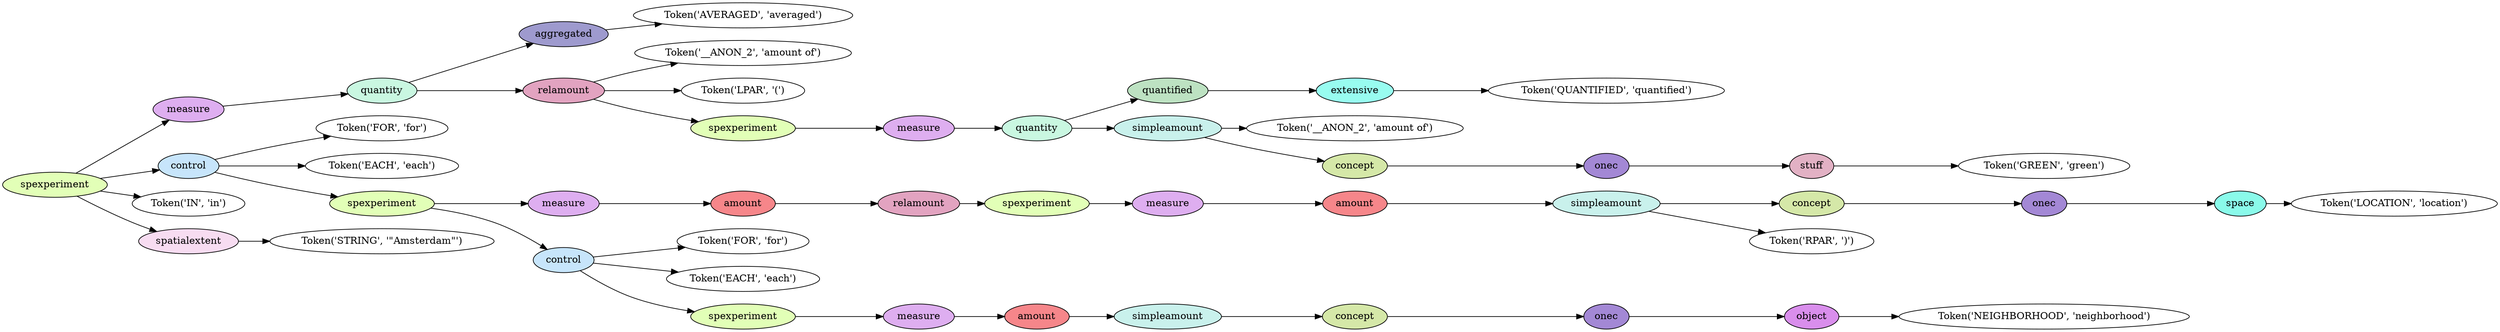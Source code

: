 digraph G {
rankdir=LR;
0 [label="Token('AVERAGED', 'averaged')"];
1 [fillcolor="#9e9ace", label=aggregated, style=filled];
1 -> 0;
2 [label="Token('__ANON_2', 'amount of')"];
3 [label="Token('LPAR', '(')"];
4 [label="Token('QUANTIFIED', 'quantified')"];
5 [fillcolor="#98fcf0", label=extensive, style=filled];
5 -> 4;
6 [fillcolor="#bde2c2", label=quantified, style=filled];
6 -> 5;
7 [label="Token('__ANON_2', 'amount of')"];
8 [label="Token('GREEN', 'green')"];
9 [fillcolor="#e2b1c4", label=stuff, style=filled];
9 -> 8;
10 [fillcolor="#a388d5", label=onec, style=filled];
10 -> 9;
11 [fillcolor="#d5e8a8", label=concept, style=filled];
11 -> 10;
12 [fillcolor="#c9f1ec", label=simpleamount, style=filled];
12 -> 7;
12 -> 11;
13 [fillcolor="#c9f7e1", label=quantity, style=filled];
13 -> 6;
13 -> 12;
14 [fillcolor="#deaef0", label=measure, style=filled];
14 -> 13;
15 [fillcolor="#e2ffb7", label=spexperiment, style=filled];
15 -> 14;
16 [fillcolor="#e2a3c0", label=relamount, style=filled];
16 -> 2;
16 -> 3;
16 -> 15;
17 [fillcolor="#c9f7e1", label=quantity, style=filled];
17 -> 1;
17 -> 16;
18 [fillcolor="#deaef0", label=measure, style=filled];
18 -> 17;
19 [label="Token('FOR', 'for')"];
20 [label="Token('EACH', 'each')"];
21 [label="Token('LOCATION', 'location')"];
22 [fillcolor="#8afaea", label=space, style=filled];
22 -> 21;
23 [fillcolor="#a388d5", label=onec, style=filled];
23 -> 22;
24 [fillcolor="#d5e8a8", label=concept, style=filled];
24 -> 23;
25 [label="Token('RPAR', ')')"];
26 [fillcolor="#c9f1ec", label=simpleamount, style=filled];
26 -> 24;
26 -> 25;
27 [fillcolor="#f6868a", label=amount, style=filled];
27 -> 26;
28 [fillcolor="#deaef0", label=measure, style=filled];
28 -> 27;
29 [fillcolor="#e2ffb7", label=spexperiment, style=filled];
29 -> 28;
30 [fillcolor="#e2a3c0", label=relamount, style=filled];
30 -> 29;
31 [fillcolor="#f6868a", label=amount, style=filled];
31 -> 30;
32 [fillcolor="#deaef0", label=measure, style=filled];
32 -> 31;
33 [label="Token('FOR', 'for')"];
34 [label="Token('EACH', 'each')"];
35 [label="Token('NEIGHBORHOOD', 'neighborhood')"];
36 [fillcolor="#d98eec", label=object, style=filled];
36 -> 35;
37 [fillcolor="#a388d5", label=onec, style=filled];
37 -> 36;
38 [fillcolor="#d5e8a8", label=concept, style=filled];
38 -> 37;
39 [fillcolor="#c9f1ec", label=simpleamount, style=filled];
39 -> 38;
40 [fillcolor="#f6868a", label=amount, style=filled];
40 -> 39;
41 [fillcolor="#deaef0", label=measure, style=filled];
41 -> 40;
42 [fillcolor="#e2ffb7", label=spexperiment, style=filled];
42 -> 41;
43 [fillcolor="#c7e5fb", label=control, style=filled];
43 -> 33;
43 -> 34;
43 -> 42;
44 [fillcolor="#e2ffb7", label=spexperiment, style=filled];
44 -> 32;
44 -> 43;
45 [fillcolor="#c7e5fb", label=control, style=filled];
45 -> 19;
45 -> 20;
45 -> 44;
46 [label="Token('IN', 'in')"];
47 [label="Token('STRING', '\"Amsterdam\"')"];
48 [fillcolor="#f7dcf1", label=spatialextent, style=filled];
48 -> 47;
49 [fillcolor="#e2ffb7", label=spexperiment, style=filled];
49 -> 18;
49 -> 45;
49 -> 46;
49 -> 48;
}
